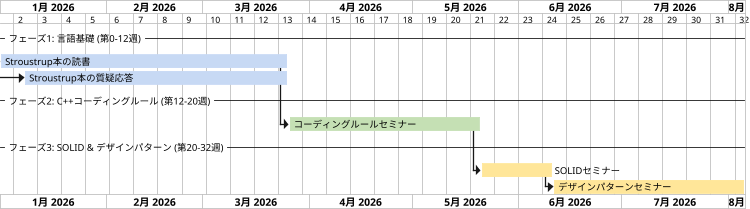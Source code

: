 @startgantt

scale max 750 width

printscale weekly
Project starts the 2026-1-1
language ja

' ==== Phase 1 ====
-- フェーズ1: 言語基礎 (第0-12週) --
[Stroustrup本の読書] lasts 12 weeks and is colored in #C7D9F4
[Stroustrup本の質疑応答] starts 1 weeks after [Stroustrup本の読書]'s start and lasts 11 weeks and is colored in #C7D9F4

' ==== Phase 2 ====
-- フェーズ2: C++コーディングルール (第12-20週) --
[コーディングルールセミナー] starts after [Stroustrup本の読書]'s end and lasts 8 weeks and is colored in #C5E0B4

' ==== Phase 3 ====
-- フェーズ3: SOLID & デザインパターン (第20-32週) --
[SOLIDセミナー] starts after [コーディングルールセミナー]'s end and lasts 3 weeks and is colored in #FFE699
[デザインパターンセミナー] starts after [SOLIDセミナー]'s end and lasts 8 weeks and is colored in #FFE699

@endgantt


